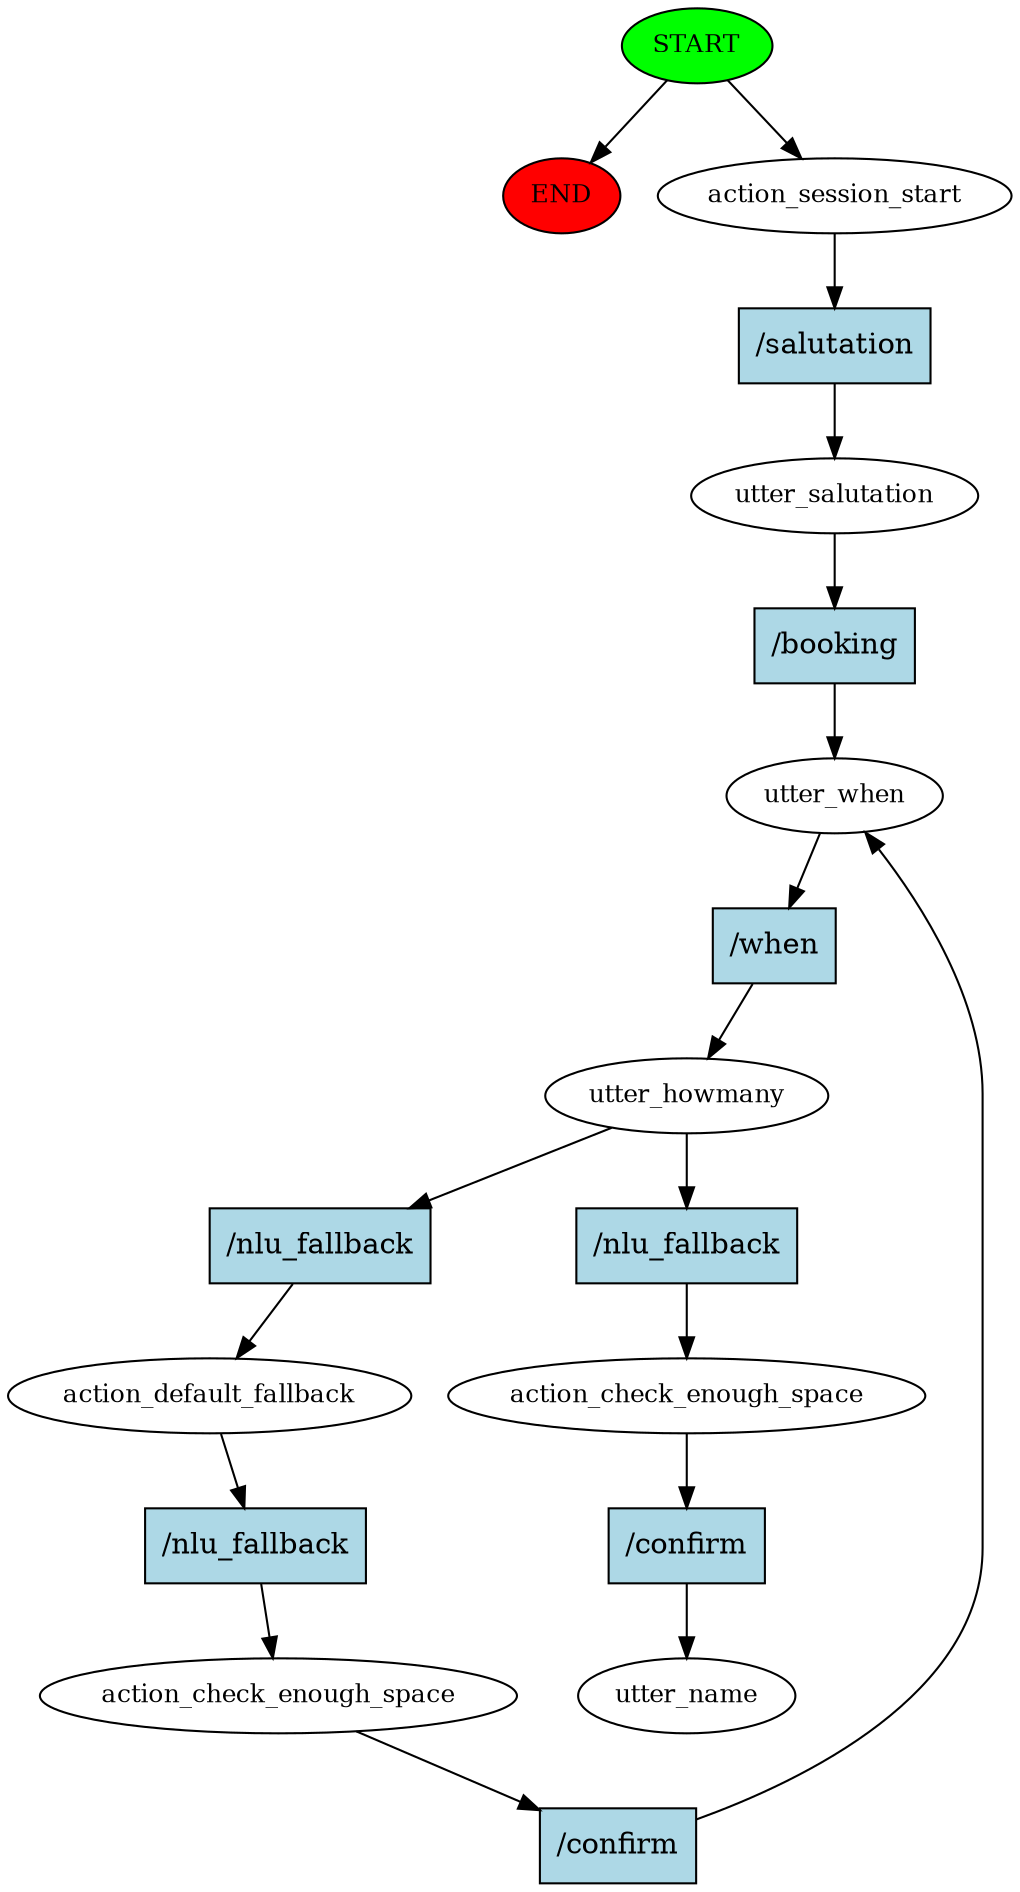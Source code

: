 digraph  {
0 [class="start active", fillcolor=green, fontsize=12, label=START, style=filled];
"-1" [class=end, fillcolor=red, fontsize=12, label=END, style=filled];
1 [class=active, fontsize=12, label=action_session_start];
2 [class=active, fontsize=12, label=utter_salutation];
3 [class=active, fontsize=12, label=utter_when];
4 [class=active, fontsize=12, label=utter_howmany];
5 [class=active, fontsize=12, label=action_default_fallback];
6 [class=active, fontsize=12, label=action_check_enough_space];
9 [class=active, fontsize=12, label=action_check_enough_space];
10 [class="dashed active", fontsize=12, label=utter_name];
11 [class="intent active", fillcolor=lightblue, label="/salutation", shape=rect, style=filled];
12 [class="intent active", fillcolor=lightblue, label="/booking", shape=rect, style=filled];
13 [class="intent active", fillcolor=lightblue, label="/when", shape=rect, style=filled];
14 [class="intent active", fillcolor=lightblue, label="/nlu_fallback", shape=rect, style=filled];
15 [class="intent active", fillcolor=lightblue, label="/nlu_fallback", shape=rect, style=filled];
16 [class="intent active", fillcolor=lightblue, label="/nlu_fallback", shape=rect, style=filled];
17 [class="intent active", fillcolor=lightblue, label="/confirm", shape=rect, style=filled];
18 [class="intent active", fillcolor=lightblue, label="/confirm", shape=rect, style=filled];
0 -> "-1"  [class="", key=NONE, label=""];
0 -> 1  [class=active, key=NONE, label=""];
1 -> 11  [class=active, key=0];
2 -> 12  [class=active, key=0];
3 -> 13  [class=active, key=0];
4 -> 14  [class=active, key=0];
4 -> 15  [class=active, key=0];
5 -> 16  [class=active, key=0];
6 -> 17  [class=active, key=0];
9 -> 18  [class=active, key=0];
11 -> 2  [class=active, key=0];
12 -> 3  [class=active, key=0];
13 -> 4  [class=active, key=0];
14 -> 5  [class=active, key=0];
15 -> 9  [class=active, key=0];
16 -> 6  [class=active, key=0];
17 -> 3  [class=active, key=0];
18 -> 10  [class=active, key=0];
}
